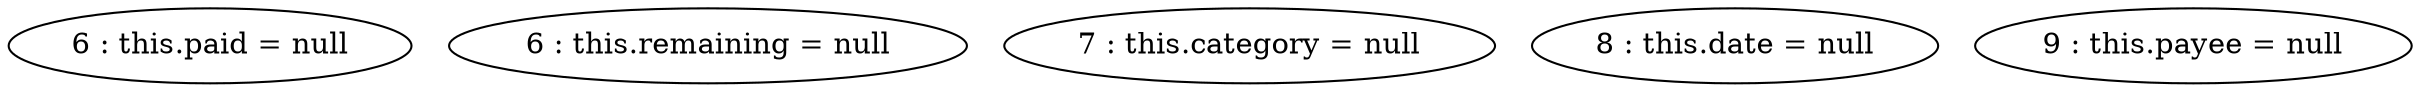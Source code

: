 digraph G {
"6 : this.paid = null"
"6 : this.remaining = null"
"7 : this.category = null"
"8 : this.date = null"
"9 : this.payee = null"
}
